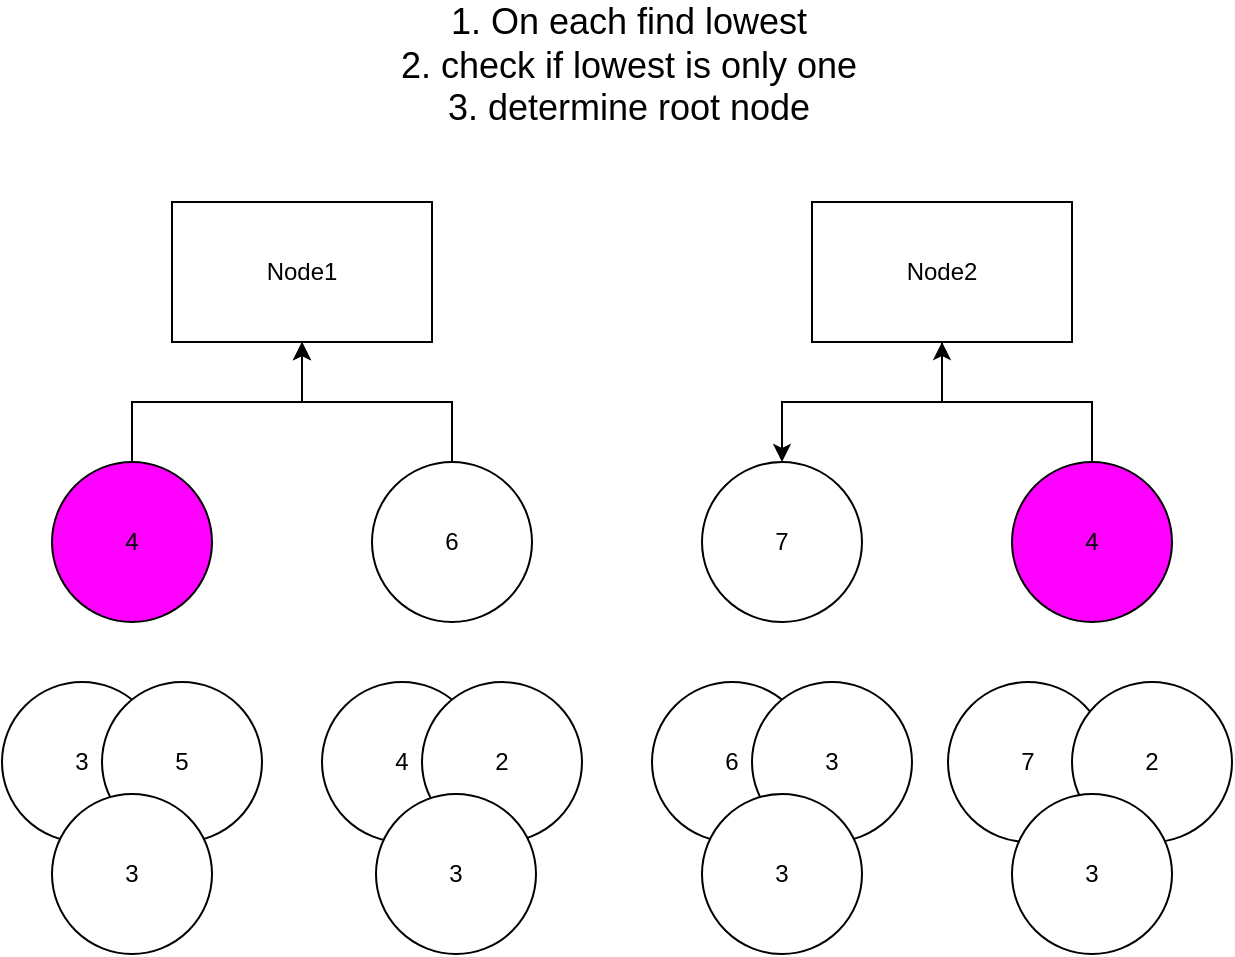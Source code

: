 <mxfile version="13.6.5">
    <diagram id="vhQZHBJ4klZfT0HrGDOn" name="Page-1">
        <mxGraphModel dx="1232" dy="587" grid="1" gridSize="14" guides="1" tooltips="1" connect="1" arrows="1" fold="1" page="1" pageScale="1" pageWidth="827" pageHeight="1169" math="0" shadow="0">
            <root>
                <mxCell id="0"/>
                <mxCell id="1" parent="0"/>
                <mxCell id="2" value="Node1" style="rounded=0;whiteSpace=wrap;html=1;" parent="1" vertex="1">
                    <mxGeometry x="186" y="180" width="130" height="70" as="geometry"/>
                </mxCell>
                <mxCell id="8" style="edgeStyle=orthogonalEdgeStyle;rounded=0;orthogonalLoop=1;jettySize=auto;html=1;" parent="1" source="3" target="6" edge="1">
                    <mxGeometry relative="1" as="geometry">
                        <Array as="points">
                            <mxPoint x="571" y="280"/>
                            <mxPoint x="491" y="280"/>
                        </Array>
                    </mxGeometry>
                </mxCell>
                <mxCell id="3" value="Node2" style="rounded=0;whiteSpace=wrap;html=1;" parent="1" vertex="1">
                    <mxGeometry x="506" y="180" width="130" height="70" as="geometry"/>
                </mxCell>
                <mxCell id="11" style="edgeStyle=orthogonalEdgeStyle;rounded=0;orthogonalLoop=1;jettySize=auto;html=1;" parent="1" source="4" target="2" edge="1">
                    <mxGeometry relative="1" as="geometry"/>
                </mxCell>
                <mxCell id="4" value="4" style="ellipse;whiteSpace=wrap;html=1;aspect=fixed;fillColor=#FF00FF;" parent="1" vertex="1">
                    <mxGeometry x="126" y="310" width="80" height="80" as="geometry"/>
                </mxCell>
                <mxCell id="10" style="edgeStyle=orthogonalEdgeStyle;rounded=0;orthogonalLoop=1;jettySize=auto;html=1;entryX=0.5;entryY=1;entryDx=0;entryDy=0;" parent="1" source="5" target="2" edge="1">
                    <mxGeometry relative="1" as="geometry"/>
                </mxCell>
                <mxCell id="5" value="6" style="ellipse;whiteSpace=wrap;html=1;aspect=fixed;" parent="1" vertex="1">
                    <mxGeometry x="286" y="310" width="80" height="80" as="geometry"/>
                </mxCell>
                <mxCell id="6" value="7" style="ellipse;whiteSpace=wrap;html=1;aspect=fixed;" parent="1" vertex="1">
                    <mxGeometry x="451" y="310" width="80" height="80" as="geometry"/>
                </mxCell>
                <mxCell id="9" style="edgeStyle=orthogonalEdgeStyle;rounded=0;orthogonalLoop=1;jettySize=auto;html=1;entryX=0.5;entryY=1;entryDx=0;entryDy=0;" parent="1" source="7" target="3" edge="1">
                    <mxGeometry relative="1" as="geometry"/>
                </mxCell>
                <mxCell id="7" value="4" style="ellipse;whiteSpace=wrap;html=1;aspect=fixed;fillColor=#FF00FF;" parent="1" vertex="1">
                    <mxGeometry x="606" y="310" width="80" height="80" as="geometry"/>
                </mxCell>
                <mxCell id="12" value="7" style="ellipse;whiteSpace=wrap;html=1;aspect=fixed;" parent="1" vertex="1">
                    <mxGeometry x="574" y="420" width="80" height="80" as="geometry"/>
                </mxCell>
                <mxCell id="13" value="2" style="ellipse;whiteSpace=wrap;html=1;aspect=fixed;" parent="1" vertex="1">
                    <mxGeometry x="636" y="420" width="80" height="80" as="geometry"/>
                </mxCell>
                <mxCell id="20" value="6" style="ellipse;whiteSpace=wrap;html=1;aspect=fixed;" parent="1" vertex="1">
                    <mxGeometry x="426" y="420" width="80" height="80" as="geometry"/>
                </mxCell>
                <mxCell id="21" value="3" style="ellipse;whiteSpace=wrap;html=1;aspect=fixed;" parent="1" vertex="1">
                    <mxGeometry x="476" y="420" width="80" height="80" as="geometry"/>
                </mxCell>
                <mxCell id="22" value="4" style="ellipse;whiteSpace=wrap;html=1;aspect=fixed;" parent="1" vertex="1">
                    <mxGeometry x="261" y="420" width="80" height="80" as="geometry"/>
                </mxCell>
                <mxCell id="23" value="2" style="ellipse;whiteSpace=wrap;html=1;aspect=fixed;" parent="1" vertex="1">
                    <mxGeometry x="311" y="420" width="80" height="80" as="geometry"/>
                </mxCell>
                <mxCell id="24" value="3" style="ellipse;whiteSpace=wrap;html=1;aspect=fixed;" parent="1" vertex="1">
                    <mxGeometry x="101" y="420" width="80" height="80" as="geometry"/>
                </mxCell>
                <mxCell id="25" value="5" style="ellipse;whiteSpace=wrap;html=1;aspect=fixed;" parent="1" vertex="1">
                    <mxGeometry x="151" y="420" width="80" height="80" as="geometry"/>
                </mxCell>
                <mxCell id="26" value="&lt;font style=&quot;font-size: 18px&quot;&gt;1. On each find lowest&lt;br&gt;2. check if lowest is only one&lt;br&gt;3. determine root node&lt;br&gt;&lt;/font&gt;" style="text;html=1;align=center;verticalAlign=middle;resizable=0;points=[];autosize=1;" parent="1" vertex="1">
                    <mxGeometry x="288" y="84" width="252" height="56" as="geometry"/>
                </mxCell>
                <mxCell id="27" value="3" style="ellipse;whiteSpace=wrap;html=1;aspect=fixed;" vertex="1" parent="1">
                    <mxGeometry x="126" y="476" width="80" height="80" as="geometry"/>
                </mxCell>
                <mxCell id="28" value="3" style="ellipse;whiteSpace=wrap;html=1;aspect=fixed;" vertex="1" parent="1">
                    <mxGeometry x="288" y="476" width="80" height="80" as="geometry"/>
                </mxCell>
                <mxCell id="29" value="3" style="ellipse;whiteSpace=wrap;html=1;aspect=fixed;" vertex="1" parent="1">
                    <mxGeometry x="451" y="476" width="80" height="80" as="geometry"/>
                </mxCell>
                <mxCell id="30" value="3" style="ellipse;whiteSpace=wrap;html=1;aspect=fixed;" vertex="1" parent="1">
                    <mxGeometry x="606" y="476" width="80" height="80" as="geometry"/>
                </mxCell>
            </root>
        </mxGraphModel>
    </diagram>
</mxfile>